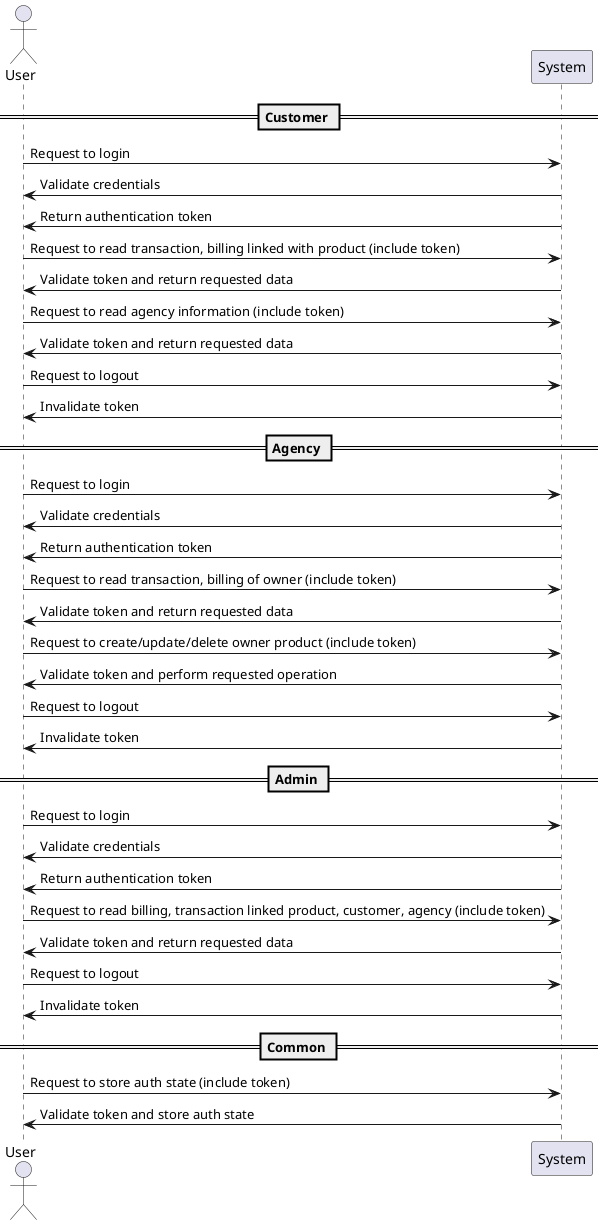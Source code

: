 @startuml
actor User
participant System

== Customer ==
User -> System: Request to login
System -> User: Validate credentials
System -> User: Return authentication token
User -> System: Request to read transaction, billing linked with product (include token)
System -> User: Validate token and return requested data
User -> System: Request to read agency information (include token)
System -> User: Validate token and return requested data
User -> System: Request to logout
System -> User: Invalidate token

== Agency ==
User -> System: Request to login
System -> User: Validate credentials
System -> User: Return authentication token
User -> System: Request to read transaction, billing of owner (include token)
System -> User: Validate token and return requested data
User -> System: Request to create/update/delete owner product (include token)
System -> User: Validate token and perform requested operation
User -> System: Request to logout
System -> User: Invalidate token

== Admin ==
User -> System: Request to login
System -> User: Validate credentials
System -> User: Return authentication token
User -> System: Request to read billing, transaction linked product, customer, agency (include token)
System -> User: Validate token and return requested data
User -> System: Request to logout
System -> User: Invalidate token

== Common ==
User -> System: Request to store auth state (include token)
System -> User: Validate token and store auth state

@enduml
